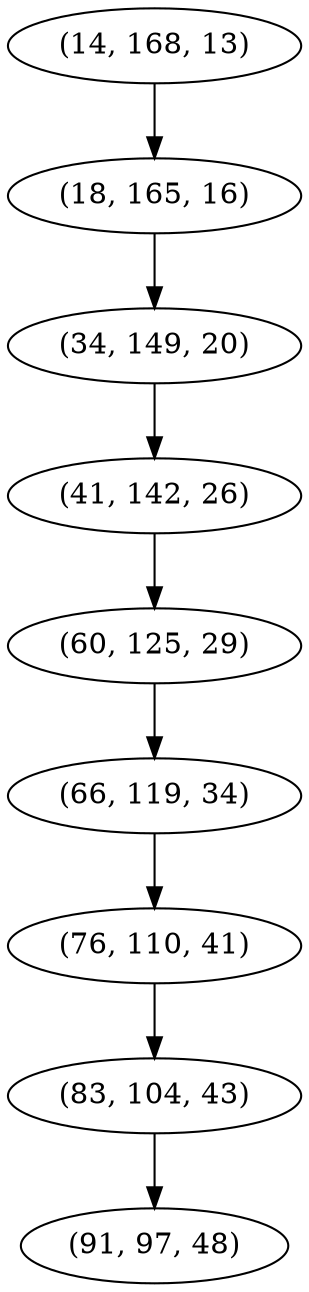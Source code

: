 digraph tree {
    "(14, 168, 13)";
    "(18, 165, 16)";
    "(34, 149, 20)";
    "(41, 142, 26)";
    "(60, 125, 29)";
    "(66, 119, 34)";
    "(76, 110, 41)";
    "(83, 104, 43)";
    "(91, 97, 48)";
    "(14, 168, 13)" -> "(18, 165, 16)";
    "(18, 165, 16)" -> "(34, 149, 20)";
    "(34, 149, 20)" -> "(41, 142, 26)";
    "(41, 142, 26)" -> "(60, 125, 29)";
    "(60, 125, 29)" -> "(66, 119, 34)";
    "(66, 119, 34)" -> "(76, 110, 41)";
    "(76, 110, 41)" -> "(83, 104, 43)";
    "(83, 104, 43)" -> "(91, 97, 48)";
}
